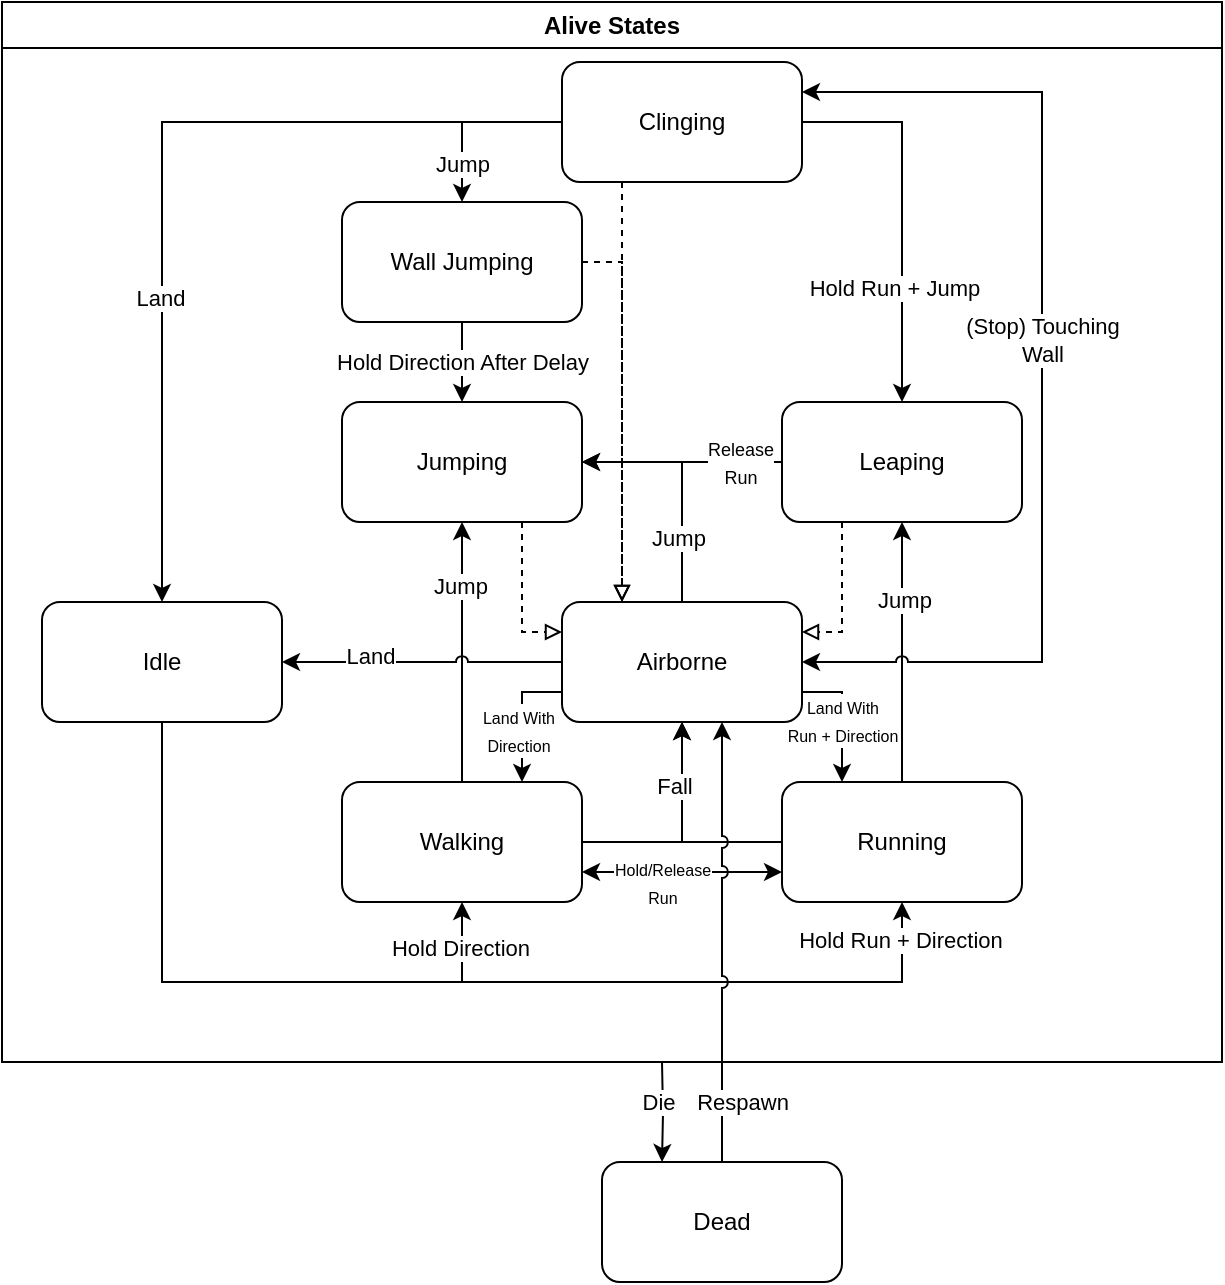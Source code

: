 <mxfile version="26.1.3">
  <diagram name="Pagina-1" id="75riPtHZIZuyYw4rPMqo">
    <mxGraphModel dx="1481" dy="820" grid="1" gridSize="10" guides="1" tooltips="1" connect="1" arrows="1" fold="1" page="1" pageScale="1" pageWidth="827" pageHeight="1169" math="0" shadow="0">
      <root>
        <mxCell id="0" />
        <mxCell id="1" parent="0" />
        <mxCell id="wvFnFIh77iChY-fpM24G-20" style="edgeStyle=orthogonalEdgeStyle;rounded=0;orthogonalLoop=1;jettySize=auto;html=1;exitX=0.5;exitY=1;exitDx=0;exitDy=0;entryX=0.5;entryY=1;entryDx=0;entryDy=0;" parent="1" source="wvFnFIh77iChY-fpM24G-1" target="wvFnFIh77iChY-fpM24G-2" edge="1">
          <mxGeometry relative="1" as="geometry">
            <Array as="points">
              <mxPoint x="188" y="870" />
              <mxPoint x="338" y="870" />
            </Array>
          </mxGeometry>
        </mxCell>
        <mxCell id="wvFnFIh77iChY-fpM24G-41" value="Hold Direction" style="edgeLabel;html=1;align=center;verticalAlign=middle;resizable=0;points=[];" parent="wvFnFIh77iChY-fpM24G-20" vertex="1" connectable="0">
          <mxGeometry x="0.856" y="1" relative="1" as="geometry">
            <mxPoint as="offset" />
          </mxGeometry>
        </mxCell>
        <mxCell id="wvFnFIh77iChY-fpM24G-21" style="edgeStyle=orthogonalEdgeStyle;rounded=0;orthogonalLoop=1;jettySize=auto;html=1;exitX=0.5;exitY=1;exitDx=0;exitDy=0;entryX=0.5;entryY=1;entryDx=0;entryDy=0;" parent="1" source="wvFnFIh77iChY-fpM24G-1" target="wvFnFIh77iChY-fpM24G-3" edge="1">
          <mxGeometry relative="1" as="geometry">
            <Array as="points">
              <mxPoint x="188" y="870" />
              <mxPoint x="558" y="870" />
            </Array>
          </mxGeometry>
        </mxCell>
        <mxCell id="wvFnFIh77iChY-fpM24G-42" value="Hold Run + Direction" style="edgeLabel;html=1;align=center;verticalAlign=middle;resizable=0;points=[];" parent="wvFnFIh77iChY-fpM24G-21" vertex="1" connectable="0">
          <mxGeometry x="0.929" y="1" relative="1" as="geometry">
            <mxPoint as="offset" />
          </mxGeometry>
        </mxCell>
        <mxCell id="wvFnFIh77iChY-fpM24G-1" value="Idle" style="rounded=1;whiteSpace=wrap;html=1;" parent="1" vertex="1">
          <mxGeometry x="128" y="680" width="120" height="60" as="geometry" />
        </mxCell>
        <mxCell id="wvFnFIh77iChY-fpM24G-11" style="edgeStyle=orthogonalEdgeStyle;rounded=0;orthogonalLoop=1;jettySize=auto;html=1;exitX=0.5;exitY=0;exitDx=0;exitDy=0;" parent="1" source="wvFnFIh77iChY-fpM24G-2" target="wvFnFIh77iChY-fpM24G-4" edge="1">
          <mxGeometry relative="1" as="geometry" />
        </mxCell>
        <mxCell id="wvFnFIh77iChY-fpM24G-38" value="Jump" style="edgeLabel;html=1;align=center;verticalAlign=middle;resizable=0;points=[];" parent="wvFnFIh77iChY-fpM24G-11" vertex="1" connectable="0">
          <mxGeometry x="0.506" y="1" relative="1" as="geometry">
            <mxPoint as="offset" />
          </mxGeometry>
        </mxCell>
        <mxCell id="wvFnFIh77iChY-fpM24G-12" style="edgeStyle=orthogonalEdgeStyle;rounded=0;orthogonalLoop=1;jettySize=auto;html=1;exitX=1;exitY=0.5;exitDx=0;exitDy=0;entryX=0.5;entryY=1;entryDx=0;entryDy=0;" parent="1" source="wvFnFIh77iChY-fpM24G-2" target="wvFnFIh77iChY-fpM24G-9" edge="1">
          <mxGeometry relative="1" as="geometry" />
        </mxCell>
        <mxCell id="wvFnFIh77iChY-fpM24G-31" style="edgeStyle=orthogonalEdgeStyle;rounded=0;orthogonalLoop=1;jettySize=auto;html=1;exitX=1;exitY=0.75;exitDx=0;exitDy=0;entryX=0;entryY=0.75;entryDx=0;entryDy=0;startArrow=classic;startFill=1;" parent="1" source="wvFnFIh77iChY-fpM24G-2" target="wvFnFIh77iChY-fpM24G-3" edge="1">
          <mxGeometry relative="1" as="geometry" />
        </mxCell>
        <mxCell id="wvFnFIh77iChY-fpM24G-32" value="&lt;font style=&quot;font-size: 8px;&quot;&gt;Hold/Release&lt;br&gt;Run&lt;/font&gt;" style="edgeLabel;html=1;align=center;verticalAlign=middle;resizable=0;points=[];" parent="wvFnFIh77iChY-fpM24G-31" vertex="1" connectable="0">
          <mxGeometry x="-0.12" y="1" relative="1" as="geometry">
            <mxPoint x="-4" y="6" as="offset" />
          </mxGeometry>
        </mxCell>
        <mxCell id="wvFnFIh77iChY-fpM24G-2" value="Walking" style="rounded=1;whiteSpace=wrap;html=1;" parent="1" vertex="1">
          <mxGeometry x="278" y="770" width="120" height="60" as="geometry" />
        </mxCell>
        <mxCell id="wvFnFIh77iChY-fpM24G-10" style="edgeStyle=orthogonalEdgeStyle;rounded=0;orthogonalLoop=1;jettySize=auto;html=1;exitX=0.5;exitY=0;exitDx=0;exitDy=0;" parent="1" source="wvFnFIh77iChY-fpM24G-3" target="wvFnFIh77iChY-fpM24G-5" edge="1">
          <mxGeometry relative="1" as="geometry" />
        </mxCell>
        <mxCell id="wvFnFIh77iChY-fpM24G-37" value="Jump" style="edgeLabel;html=1;align=center;verticalAlign=middle;resizable=0;points=[];" parent="wvFnFIh77iChY-fpM24G-10" vertex="1" connectable="0">
          <mxGeometry x="0.399" y="-1" relative="1" as="geometry">
            <mxPoint as="offset" />
          </mxGeometry>
        </mxCell>
        <mxCell id="wvFnFIh77iChY-fpM24G-13" style="edgeStyle=orthogonalEdgeStyle;rounded=0;orthogonalLoop=1;jettySize=auto;html=1;exitX=0;exitY=0.5;exitDx=0;exitDy=0;" parent="1" source="wvFnFIh77iChY-fpM24G-3" target="wvFnFIh77iChY-fpM24G-9" edge="1">
          <mxGeometry relative="1" as="geometry" />
        </mxCell>
        <mxCell id="wvFnFIh77iChY-fpM24G-34" value="Fall" style="edgeLabel;html=1;align=center;verticalAlign=middle;resizable=0;points=[];" parent="wvFnFIh77iChY-fpM24G-13" vertex="1" connectable="0">
          <mxGeometry x="0.416" y="4" relative="1" as="geometry">
            <mxPoint as="offset" />
          </mxGeometry>
        </mxCell>
        <mxCell id="wvFnFIh77iChY-fpM24G-3" value="Running" style="rounded=1;whiteSpace=wrap;html=1;" parent="1" vertex="1">
          <mxGeometry x="498" y="770" width="120" height="60" as="geometry" />
        </mxCell>
        <mxCell id="wvFnFIh77iChY-fpM24G-48" style="edgeStyle=orthogonalEdgeStyle;rounded=0;orthogonalLoop=1;jettySize=auto;html=1;exitX=0.75;exitY=1;exitDx=0;exitDy=0;entryX=0;entryY=0.25;entryDx=0;entryDy=0;dashed=1;endArrow=block;endFill=0;" parent="1" source="wvFnFIh77iChY-fpM24G-4" target="wvFnFIh77iChY-fpM24G-9" edge="1">
          <mxGeometry relative="1" as="geometry" />
        </mxCell>
        <mxCell id="wvFnFIh77iChY-fpM24G-4" value="Jumping" style="rounded=1;whiteSpace=wrap;html=1;" parent="1" vertex="1">
          <mxGeometry x="278" y="580" width="120" height="60" as="geometry" />
        </mxCell>
        <mxCell id="wvFnFIh77iChY-fpM24G-16" style="edgeStyle=orthogonalEdgeStyle;rounded=0;orthogonalLoop=1;jettySize=auto;html=1;exitX=0;exitY=0.5;exitDx=0;exitDy=0;" parent="1" source="wvFnFIh77iChY-fpM24G-5" target="wvFnFIh77iChY-fpM24G-4" edge="1">
          <mxGeometry relative="1" as="geometry" />
        </mxCell>
        <mxCell id="wvFnFIh77iChY-fpM24G-35" value="&lt;font style=&quot;font-size: 9px;&quot;&gt;Release&lt;br&gt;Run&lt;/font&gt;" style="edgeLabel;html=1;align=center;verticalAlign=middle;resizable=0;points=[];" parent="wvFnFIh77iChY-fpM24G-16" vertex="1" connectable="0">
          <mxGeometry x="-0.58" y="-3" relative="1" as="geometry">
            <mxPoint y="3" as="offset" />
          </mxGeometry>
        </mxCell>
        <mxCell id="wvFnFIh77iChY-fpM24G-47" style="edgeStyle=orthogonalEdgeStyle;rounded=0;orthogonalLoop=1;jettySize=auto;html=1;exitX=0.25;exitY=1;exitDx=0;exitDy=0;entryX=1;entryY=0.25;entryDx=0;entryDy=0;dashed=1;endArrow=block;endFill=0;" parent="1" source="wvFnFIh77iChY-fpM24G-5" target="wvFnFIh77iChY-fpM24G-9" edge="1">
          <mxGeometry relative="1" as="geometry" />
        </mxCell>
        <mxCell id="wvFnFIh77iChY-fpM24G-5" value="Leaping" style="rounded=1;whiteSpace=wrap;html=1;" parent="1" vertex="1">
          <mxGeometry x="498" y="580" width="120" height="60" as="geometry" />
        </mxCell>
        <mxCell id="wvFnFIh77iChY-fpM24G-25" style="edgeStyle=orthogonalEdgeStyle;rounded=0;orthogonalLoop=1;jettySize=auto;html=1;exitX=0.5;exitY=0;exitDx=0;exitDy=0;entryX=0.5;entryY=1;entryDx=0;entryDy=0;jumpStyle=arc;" parent="1" source="wvFnFIh77iChY-fpM24G-7" edge="1">
          <mxGeometry relative="1" as="geometry">
            <mxPoint x="468" y="740" as="targetPoint" />
          </mxGeometry>
        </mxCell>
        <mxCell id="wvFnFIh77iChY-fpM24G-43" value="Respawn" style="edgeLabel;html=1;align=center;verticalAlign=middle;resizable=0;points=[];" parent="wvFnFIh77iChY-fpM24G-25" vertex="1" connectable="0">
          <mxGeometry x="-0.702" y="2" relative="1" as="geometry">
            <mxPoint x="12" y="3" as="offset" />
          </mxGeometry>
        </mxCell>
        <mxCell id="wvFnFIh77iChY-fpM24G-7" value="Dead" style="rounded=1;whiteSpace=wrap;html=1;" parent="1" vertex="1">
          <mxGeometry x="408" y="960" width="120" height="60" as="geometry" />
        </mxCell>
        <mxCell id="wvFnFIh77iChY-fpM24G-17" style="edgeStyle=orthogonalEdgeStyle;rounded=0;orthogonalLoop=1;jettySize=auto;html=1;exitX=0.5;exitY=1;exitDx=0;exitDy=0;entryX=0.5;entryY=0;entryDx=0;entryDy=0;" parent="1" source="VEke1AqGHSGjrPTbwykZ-1" target="wvFnFIh77iChY-fpM24G-4" edge="1">
          <mxGeometry relative="1" as="geometry" />
        </mxCell>
        <mxCell id="VEke1AqGHSGjrPTbwykZ-5" value="Hold Direction After Delay" style="edgeLabel;html=1;align=center;verticalAlign=middle;resizable=0;points=[];" vertex="1" connectable="0" parent="wvFnFIh77iChY-fpM24G-17">
          <mxGeometry x="-0.455" y="1" relative="1" as="geometry">
            <mxPoint x="-1" y="9" as="offset" />
          </mxGeometry>
        </mxCell>
        <mxCell id="wvFnFIh77iChY-fpM24G-18" style="edgeStyle=orthogonalEdgeStyle;rounded=0;orthogonalLoop=1;jettySize=auto;html=1;exitX=1;exitY=0.5;exitDx=0;exitDy=0;entryX=0.5;entryY=0;entryDx=0;entryDy=0;" parent="1" source="wvFnFIh77iChY-fpM24G-8" target="wvFnFIh77iChY-fpM24G-5" edge="1">
          <mxGeometry relative="1" as="geometry" />
        </mxCell>
        <mxCell id="wvFnFIh77iChY-fpM24G-40" value="Hold Run + Jump" style="edgeLabel;html=1;align=center;verticalAlign=middle;resizable=0;points=[];" parent="wvFnFIh77iChY-fpM24G-18" vertex="1" connectable="0">
          <mxGeometry x="0.401" y="-4" relative="1" as="geometry">
            <mxPoint as="offset" />
          </mxGeometry>
        </mxCell>
        <mxCell id="wvFnFIh77iChY-fpM24G-19" style="edgeStyle=orthogonalEdgeStyle;rounded=0;orthogonalLoop=1;jettySize=auto;html=1;exitX=0;exitY=0.5;exitDx=0;exitDy=0;" parent="1" source="wvFnFIh77iChY-fpM24G-8" target="wvFnFIh77iChY-fpM24G-1" edge="1">
          <mxGeometry relative="1" as="geometry" />
        </mxCell>
        <mxCell id="wvFnFIh77iChY-fpM24G-30" value="Land" style="edgeLabel;html=1;align=center;verticalAlign=middle;resizable=0;points=[];" parent="wvFnFIh77iChY-fpM24G-19" vertex="1" connectable="0">
          <mxGeometry x="0.31" y="-1" relative="1" as="geometry">
            <mxPoint as="offset" />
          </mxGeometry>
        </mxCell>
        <mxCell id="wvFnFIh77iChY-fpM24G-15" style="edgeStyle=orthogonalEdgeStyle;rounded=0;orthogonalLoop=1;jettySize=auto;html=1;exitX=0.5;exitY=0;exitDx=0;exitDy=0;entryX=1;entryY=0.5;entryDx=0;entryDy=0;" parent="1" source="wvFnFIh77iChY-fpM24G-9" target="wvFnFIh77iChY-fpM24G-4" edge="1">
          <mxGeometry relative="1" as="geometry" />
        </mxCell>
        <mxCell id="wvFnFIh77iChY-fpM24G-36" value="Jump" style="edgeLabel;html=1;align=center;verticalAlign=middle;resizable=0;points=[];" parent="wvFnFIh77iChY-fpM24G-15" vertex="1" connectable="0">
          <mxGeometry x="-0.468" y="2" relative="1" as="geometry">
            <mxPoint as="offset" />
          </mxGeometry>
        </mxCell>
        <mxCell id="wvFnFIh77iChY-fpM24G-22" style="edgeStyle=orthogonalEdgeStyle;rounded=0;orthogonalLoop=1;jettySize=auto;html=1;exitX=0;exitY=0.5;exitDx=0;exitDy=0;jumpStyle=arc;" parent="1" source="wvFnFIh77iChY-fpM24G-9" target="wvFnFIh77iChY-fpM24G-1" edge="1">
          <mxGeometry relative="1" as="geometry" />
        </mxCell>
        <mxCell id="wvFnFIh77iChY-fpM24G-45" value="Land" style="edgeLabel;html=1;align=center;verticalAlign=middle;resizable=0;points=[];" parent="wvFnFIh77iChY-fpM24G-22" vertex="1" connectable="0">
          <mxGeometry x="0.371" y="-3" relative="1" as="geometry">
            <mxPoint as="offset" />
          </mxGeometry>
        </mxCell>
        <mxCell id="wvFnFIh77iChY-fpM24G-23" style="edgeStyle=orthogonalEdgeStyle;rounded=0;orthogonalLoop=1;jettySize=auto;html=1;exitX=1;exitY=0.5;exitDx=0;exitDy=0;entryX=1;entryY=0.25;entryDx=0;entryDy=0;jumpStyle=arc;startArrow=classic;startFill=1;" parent="1" source="wvFnFIh77iChY-fpM24G-9" target="wvFnFIh77iChY-fpM24G-8" edge="1">
          <mxGeometry relative="1" as="geometry">
            <Array as="points">
              <mxPoint x="628" y="710" />
              <mxPoint x="628" y="425" />
            </Array>
          </mxGeometry>
        </mxCell>
        <mxCell id="VEke1AqGHSGjrPTbwykZ-6" value="(Stop) Touching&lt;br&gt;Wall" style="edgeLabel;html=1;align=center;verticalAlign=middle;resizable=0;points=[];" vertex="1" connectable="0" parent="wvFnFIh77iChY-fpM24G-23">
          <mxGeometry x="0.07" relative="1" as="geometry">
            <mxPoint as="offset" />
          </mxGeometry>
        </mxCell>
        <mxCell id="wvFnFIh77iChY-fpM24G-49" style="edgeStyle=orthogonalEdgeStyle;rounded=0;orthogonalLoop=1;jettySize=auto;html=1;exitX=0;exitY=0.75;exitDx=0;exitDy=0;entryX=0.75;entryY=0;entryDx=0;entryDy=0;" parent="1" source="wvFnFIh77iChY-fpM24G-9" target="wvFnFIh77iChY-fpM24G-2" edge="1">
          <mxGeometry relative="1" as="geometry" />
        </mxCell>
        <mxCell id="wvFnFIh77iChY-fpM24G-50" value="&lt;font style=&quot;font-size: 8px;&quot;&gt;Land With&lt;br&gt;Direction&lt;/font&gt;" style="edgeLabel;html=1;align=center;verticalAlign=middle;resizable=0;points=[];" parent="wvFnFIh77iChY-fpM24G-49" vertex="1" connectable="0">
          <mxGeometry x="0.203" y="-2" relative="1" as="geometry">
            <mxPoint as="offset" />
          </mxGeometry>
        </mxCell>
        <mxCell id="wvFnFIh77iChY-fpM24G-51" style="edgeStyle=orthogonalEdgeStyle;rounded=0;orthogonalLoop=1;jettySize=auto;html=1;exitX=1;exitY=0.75;exitDx=0;exitDy=0;entryX=0.25;entryY=0;entryDx=0;entryDy=0;" parent="1" source="wvFnFIh77iChY-fpM24G-9" target="wvFnFIh77iChY-fpM24G-3" edge="1">
          <mxGeometry relative="1" as="geometry" />
        </mxCell>
        <mxCell id="wvFnFIh77iChY-fpM24G-52" value="&lt;font style=&quot;font-size: 8px;&quot;&gt;Land With &lt;br&gt;Run + Direction&lt;/font&gt;" style="edgeLabel;html=1;align=center;verticalAlign=middle;resizable=0;points=[];" parent="wvFnFIh77iChY-fpM24G-51" vertex="1" connectable="0">
          <mxGeometry x="0.049" relative="1" as="geometry">
            <mxPoint as="offset" />
          </mxGeometry>
        </mxCell>
        <mxCell id="wvFnFIh77iChY-fpM24G-9" value="Airborne" style="rounded=1;whiteSpace=wrap;html=1;" parent="1" vertex="1">
          <mxGeometry x="388" y="680" width="120" height="60" as="geometry" />
        </mxCell>
        <mxCell id="wvFnFIh77iChY-fpM24G-29" style="edgeStyle=orthogonalEdgeStyle;rounded=0;orthogonalLoop=1;jettySize=auto;html=1;entryX=0.25;entryY=0;entryDx=0;entryDy=0;" parent="1" target="wvFnFIh77iChY-fpM24G-7" edge="1">
          <mxGeometry relative="1" as="geometry">
            <mxPoint x="438" y="910" as="sourcePoint" />
          </mxGeometry>
        </mxCell>
        <mxCell id="wvFnFIh77iChY-fpM24G-44" value="Die" style="edgeLabel;html=1;align=center;verticalAlign=middle;resizable=0;points=[];" parent="wvFnFIh77iChY-fpM24G-29" vertex="1" connectable="0">
          <mxGeometry x="0.172" y="-2" relative="1" as="geometry">
            <mxPoint y="-9" as="offset" />
          </mxGeometry>
        </mxCell>
        <mxCell id="wvFnFIh77iChY-fpM24G-27" value="Alive States" style="swimlane;whiteSpace=wrap;html=1;startSize=23;" parent="1" vertex="1">
          <mxGeometry x="108" y="380" width="610" height="530" as="geometry" />
        </mxCell>
        <mxCell id="wvFnFIh77iChY-fpM24G-8" value="Clinging" style="rounded=1;whiteSpace=wrap;html=1;" parent="wvFnFIh77iChY-fpM24G-27" vertex="1">
          <mxGeometry x="280" y="30" width="120" height="60" as="geometry" />
        </mxCell>
        <mxCell id="VEke1AqGHSGjrPTbwykZ-1" value="Wall Jumping" style="rounded=1;whiteSpace=wrap;html=1;" vertex="1" parent="wvFnFIh77iChY-fpM24G-27">
          <mxGeometry x="170" y="100" width="120" height="60" as="geometry" />
        </mxCell>
        <mxCell id="VEke1AqGHSGjrPTbwykZ-2" value="" style="edgeStyle=orthogonalEdgeStyle;rounded=0;orthogonalLoop=1;jettySize=auto;html=1;exitX=0;exitY=0.5;exitDx=0;exitDy=0;entryX=0.5;entryY=0;entryDx=0;entryDy=0;" edge="1" parent="wvFnFIh77iChY-fpM24G-27" source="wvFnFIh77iChY-fpM24G-8" target="VEke1AqGHSGjrPTbwykZ-1">
          <mxGeometry relative="1" as="geometry">
            <mxPoint x="280" y="60" as="sourcePoint" />
            <mxPoint x="230" y="200" as="targetPoint" />
          </mxGeometry>
        </mxCell>
        <mxCell id="VEke1AqGHSGjrPTbwykZ-4" value="Jump" style="edgeLabel;html=1;align=center;verticalAlign=middle;resizable=0;points=[];" vertex="1" connectable="0" parent="VEke1AqGHSGjrPTbwykZ-2">
          <mxGeometry x="0.453" y="-2" relative="1" as="geometry">
            <mxPoint x="2" y="5" as="offset" />
          </mxGeometry>
        </mxCell>
        <mxCell id="VEke1AqGHSGjrPTbwykZ-9" style="edgeStyle=orthogonalEdgeStyle;rounded=0;orthogonalLoop=1;jettySize=auto;html=1;exitX=0.25;exitY=1;exitDx=0;exitDy=0;entryX=0.25;entryY=0;entryDx=0;entryDy=0;dashed=1;endArrow=block;endFill=0;" edge="1" parent="1" source="wvFnFIh77iChY-fpM24G-8" target="wvFnFIh77iChY-fpM24G-9">
          <mxGeometry relative="1" as="geometry" />
        </mxCell>
        <mxCell id="VEke1AqGHSGjrPTbwykZ-10" style="edgeStyle=orthogonalEdgeStyle;rounded=0;orthogonalLoop=1;jettySize=auto;html=1;exitX=1;exitY=0.5;exitDx=0;exitDy=0;entryX=0.25;entryY=0;entryDx=0;entryDy=0;dashed=1;endArrow=block;endFill=0;" edge="1" parent="1" source="VEke1AqGHSGjrPTbwykZ-1" target="wvFnFIh77iChY-fpM24G-9">
          <mxGeometry relative="1" as="geometry">
            <mxPoint x="458" y="570" as="targetPoint" />
          </mxGeometry>
        </mxCell>
      </root>
    </mxGraphModel>
  </diagram>
</mxfile>
